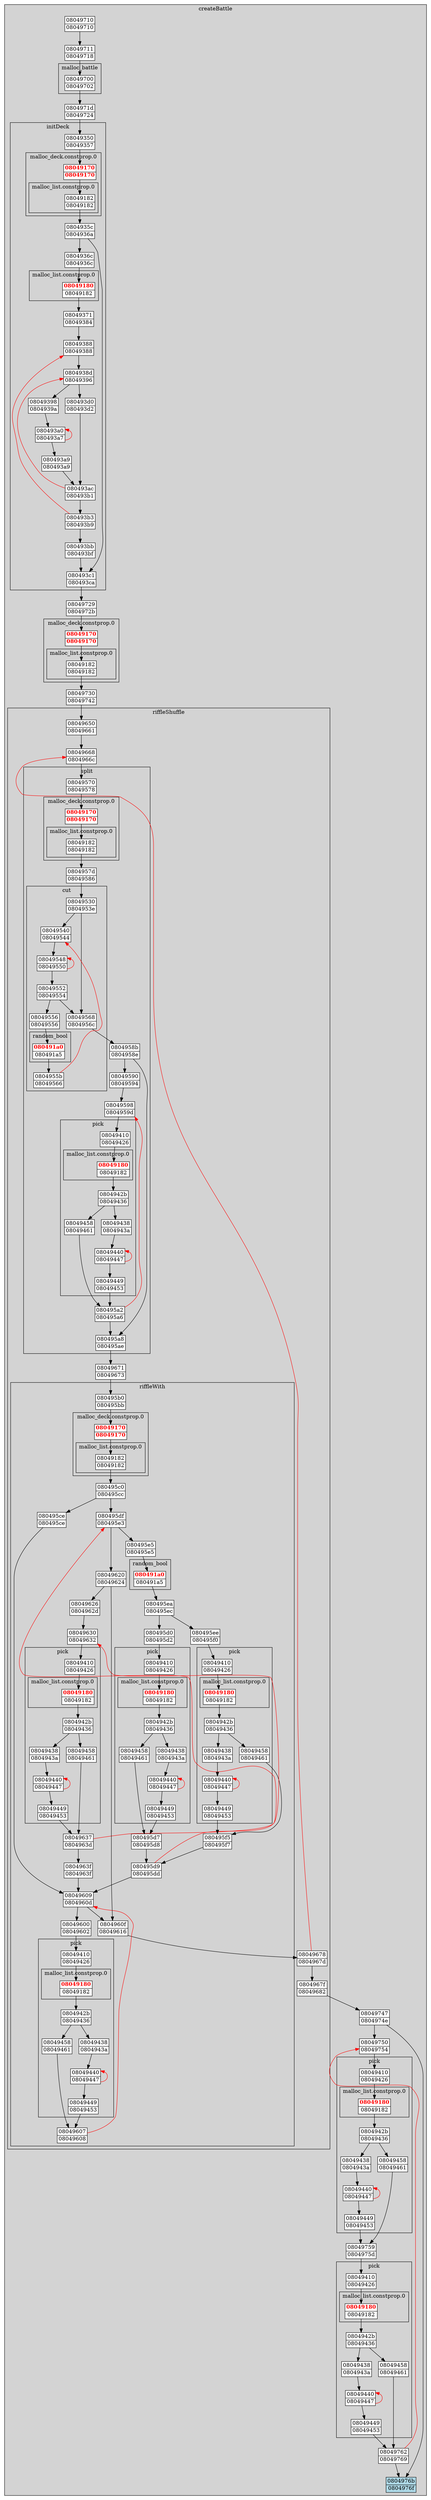 digraph G {
node[fillcolor=white style="filled,solid" shape=none margin=0];
"08049180_0804936c_08049724" -> "08049371_08049724";
"08049590_0804966c_08049742" -> "08049598_0804966c_08049742";
"08049438_0804959d_0804966c_08049742" -> "08049440_0804959d_0804966c_08049742";
"080493ac_08049724" -> "0804938d_08049724" [color=red constraint=false];
"080493ac_08049724" -> "080493b3_08049724";
"08049182_08049170_08049357_08049724" -> "0804935c_08049724";
"0804971d" -> "08049350_08049724";
"080493b3_08049724" -> "08049388_08049724" [color=red constraint=false];
"080493b3_08049724" -> "080493bb_08049724";
"08049449_080495d2_08049673_08049742" -> "080495d7_08049673_08049742";
"08049410_080495d2_08049673_08049742" -> "08049180_08049426_080495d2_08049673_08049742";
"080495ce_08049673_08049742" -> "08049609_08049673_08049742";
"08049410_08049602_08049673_08049742" -> "08049180_08049426_08049602_08049673_08049742";
"08049759" -> "08049410_0804975d";
"08049440_08049754" -> "08049440_08049754" [dir=back color=red];
"08049440_08049754" -> "08049449_08049754";
"080495d9_08049673_08049742" -> "080495df_08049673_08049742" [color=red constraint=false];
"080495d9_08049673_08049742" -> "08049609_08049673_08049742";
"08049180_08049426_0804959d_0804966c_08049742" -> "0804942b_0804959d_0804966c_08049742";
"0804942b_08049754" -> "08049438_08049754";
"0804942b_08049754" -> "08049458_08049754";
"08049458_0804975d" -> "08049762";
"08049180_08049426_0804975d" -> "0804942b_0804975d";
"08049440_0804959d_0804966c_08049742" -> "08049440_0804959d_0804966c_08049742" [dir=back color=red];
"08049440_0804959d_0804966c_08049742" -> "08049449_0804959d_0804966c_08049742";
"0804938d_08049724" -> "08049398_08049724";
"0804938d_08049724" -> "080493d0_08049724";
"08049458_080495f0_08049673_08049742" -> "080495f5_08049673_08049742";
"08049678_08049742" -> "08049668_08049742" [color=red constraint=false];
"08049678_08049742" -> "0804967f_08049742";
"08049750" -> "08049410_08049754";
"08049180_08049426_08049632_08049673_08049742" -> "0804942b_08049632_08049673_08049742";
"080491a0_080495e5_08049673_08049742" -> "080495ea_08049673_08049742";
"08049440_08049602_08049673_08049742" -> "08049440_08049602_08049673_08049742" [dir=back color=red];
"08049440_08049602_08049673_08049742" -> "08049449_08049602_08049673_08049742";
"08049609_08049673_08049742" -> "08049600_08049673_08049742";
"08049609_08049673_08049742" -> "0804960f_08049673_08049742";
"08049548_08049586_0804966c_08049742" -> "08049548_08049586_0804966c_08049742" [dir=back color=red];
"08049548_08049586_0804966c_08049742" -> "08049552_08049586_0804966c_08049742";
"080495a8_0804966c_08049742" -> "08049671_08049742";
"0804935c_08049724" -> "0804936c_08049724";
"0804935c_08049724" -> "080493c1_08049724";
"080495d0_08049673_08049742" -> "08049410_080495d2_08049673_08049742";
"08049570_0804966c_08049742" -> "08049170_08049578_0804966c_08049742";
"080493c1_08049724" -> "08049729";
"08049747" -> "08049750";
"08049747" -> "0804976b";
"08049552_08049586_0804966c_08049742" -> "08049556_08049586_0804966c_08049742";
"08049552_08049586_0804966c_08049742" -> "08049568_08049586_0804966c_08049742";
"08049449_08049632_08049673_08049742" -> "08049637_08049673_08049742";
"08049182_08049170_080495bb_08049673_08049742" -> "080495c0_08049673_08049742";
"08049440_080495d2_08049673_08049742" -> "08049440_080495d2_08049673_08049742" [dir=back color=red];
"08049440_080495d2_08049673_08049742" -> "08049449_080495d2_08049673_08049742";
"08049410_0804975d" -> "08049180_08049426_0804975d";
"08049626_08049673_08049742" -> "08049630_08049673_08049742";
"0804958b_0804966c_08049742" -> "08049590_0804966c_08049742";
"0804958b_0804966c_08049742" -> "080495a8_0804966c_08049742";
"08049449_0804959d_0804966c_08049742" -> "080495a2_0804966c_08049742";
"08049530_08049586_0804966c_08049742" -> "08049540_08049586_0804966c_08049742";
"08049530_08049586_0804966c_08049742" -> "08049568_08049586_0804966c_08049742";
"08049449_080495f0_08049673_08049742" -> "080495f5_08049673_08049742";
"0804936c_08049724" -> "08049180_0804936c_08049724";
"08049350_08049724" -> "08049170_08049357_08049724";
"08049388_08049724" -> "0804938d_08049724";
"08049700_08049718" -> "0804971d";
"0804942b_08049632_08049673_08049742" -> "08049438_08049632_08049673_08049742";
"0804942b_08049632_08049673_08049742" -> "08049458_08049632_08049673_08049742";
"08049458_08049754" -> "08049759";
"08049730" -> "08049650_08049742";
"08049170_0804972b" -> "08049182_08049170_0804972b";
"080493a0_08049724" -> "080493a0_08049724" [dir=back color=red];
"080493a0_08049724" -> "080493a9_08049724";
"08049458_0804959d_0804966c_08049742" -> "080495a2_0804966c_08049742";
"080493bb_08049724" -> "080493c1_08049724";
"08049180_08049426_08049754" -> "0804942b_08049754";
"08049438_080495d2_08049673_08049742" -> "08049440_080495d2_08049673_08049742";
"08049438_0804975d" -> "08049440_0804975d";
"08049449_08049602_08049673_08049742" -> "08049607_08049673_08049742";
"08049438_080495f0_08049673_08049742" -> "08049440_080495f0_08049673_08049742";
"08049710" -> "08049711";
"08049182_08049170_0804972b" -> "08049730";
"08049620_08049673_08049742" -> "0804960f_08049673_08049742";
"08049620_08049673_08049742" -> "08049626_08049673_08049742";
"08049371_08049724" -> "08049388_08049724";
"0804942b_080495d2_08049673_08049742" -> "08049438_080495d2_08049673_08049742";
"0804942b_080495d2_08049673_08049742" -> "08049458_080495d2_08049673_08049742";
"08049598_0804966c_08049742" -> "08049410_0804959d_0804966c_08049742";
"080495f5_08049673_08049742" -> "080495d9_08049673_08049742";
"08049671_08049742" -> "080495b0_08049673_08049742";
"08049440_08049632_08049673_08049742" -> "08049440_08049632_08049673_08049742" [dir=back color=red];
"08049440_08049632_08049673_08049742" -> "08049449_08049632_08049673_08049742";
"08049668_08049742" -> "08049570_0804966c_08049742";
"08049600_08049673_08049742" -> "08049410_08049602_08049673_08049742";
"0804957d_0804966c_08049742" -> "08049530_08049586_0804966c_08049742";
"08049568_08049586_0804966c_08049742" -> "0804958b_0804966c_08049742";
"08049170_080495bb_08049673_08049742" -> "08049182_08049170_080495bb_08049673_08049742";
"0804955b_08049586_0804966c_08049742" -> "08049540_08049586_0804966c_08049742" [color=red constraint=false];
"08049630_08049673_08049742" -> "08049410_08049632_08049673_08049742";
"08049410_08049754" -> "08049180_08049426_08049754";
"08049438_08049602_08049673_08049742" -> "08049440_08049602_08049673_08049742";
"08049650_08049742" -> "08049668_08049742";
"08049410_08049632_08049673_08049742" -> "08049180_08049426_08049632_08049673_08049742";
"080493d0_08049724" -> "080493ac_08049724";
"08049762" -> "08049750" [color=red constraint=false];
"08049762" -> "0804976b";
"08049607_08049673_08049742" -> "08049609_08049673_08049742" [color=red constraint=false];
"0804963f_08049673_08049742" -> "08049609_08049673_08049742";
"08049458_080495d2_08049673_08049742" -> "080495d7_08049673_08049742";
"0804967f_08049742" -> "08049747";
"080495c0_08049673_08049742" -> "080495ce_08049673_08049742";
"080495c0_08049673_08049742" -> "080495df_08049673_08049742";
"08049170_08049578_0804966c_08049742" -> "08049182_08049170_08049578_0804966c_08049742";
"08049711" -> "08049700_08049718";
"080495df_08049673_08049742" -> "080495e5_08049673_08049742";
"080495df_08049673_08049742" -> "08049620_08049673_08049742";
"0804942b_0804975d" -> "08049438_0804975d";
"0804942b_0804975d" -> "08049458_0804975d";
"08049458_08049602_08049673_08049742" -> "08049607_08049673_08049742";
"08049398_08049724" -> "080493a0_08049724";
"08049180_08049426_080495d2_08049673_08049742" -> "0804942b_080495d2_08049673_08049742";
"08049449_0804975d" -> "08049762";
"080495b0_08049673_08049742" -> "08049170_080495bb_08049673_08049742";
"08049410_0804959d_0804966c_08049742" -> "08049180_08049426_0804959d_0804966c_08049742";
"08049440_080495f0_08049673_08049742" -> "08049440_080495f0_08049673_08049742" [dir=back color=red];
"08049440_080495f0_08049673_08049742" -> "08049449_080495f0_08049673_08049742";
"080495ee_08049673_08049742" -> "08049410_080495f0_08049673_08049742";
"08049729" -> "08049170_0804972b";
"08049170_08049357_08049724" -> "08049182_08049170_08049357_08049724";
"080495a2_0804966c_08049742" -> "08049598_0804966c_08049742" [color=red constraint=false];
"080495a2_0804966c_08049742" -> "080495a8_0804966c_08049742";
"08049182_08049170_08049578_0804966c_08049742" -> "0804957d_0804966c_08049742";
"08049637_08049673_08049742" -> "08049630_08049673_08049742" [color=red constraint=false];
"08049637_08049673_08049742" -> "0804963f_08049673_08049742";
"080495d7_08049673_08049742" -> "080495d9_08049673_08049742";
"08049540_08049586_0804966c_08049742" -> "08049548_08049586_0804966c_08049742";
"0804942b_0804959d_0804966c_08049742" -> "08049438_0804959d_0804966c_08049742";
"0804942b_0804959d_0804966c_08049742" -> "08049458_0804959d_0804966c_08049742";
"08049410_080495f0_08049673_08049742" -> "08049180_08049426_080495f0_08049673_08049742";
"08049180_08049426_080495f0_08049673_08049742" -> "0804942b_080495f0_08049673_08049742";
"080495e5_08049673_08049742" -> "080491a0_080495e5_08049673_08049742";
"08049438_08049632_08049673_08049742" -> "08049440_08049632_08049673_08049742";
"0804960f_08049673_08049742" -> "08049678_08049742";
"08049449_08049754" -> "08049759";
"080491a0_08049556_08049586_0804966c_08049742" -> "0804955b_08049586_0804966c_08049742";
"08049438_08049754" -> "08049440_08049754";
"08049458_08049632_08049673_08049742" -> "08049637_08049673_08049742";
"0804942b_08049602_08049673_08049742" -> "08049438_08049602_08049673_08049742";
"0804942b_08049602_08049673_08049742" -> "08049458_08049602_08049673_08049742";
"08049180_08049426_08049602_08049673_08049742" -> "0804942b_08049602_08049673_08049742";
"08049440_0804975d" -> "08049440_0804975d" [dir=back color=red];
"08049440_0804975d" -> "08049449_0804975d";
"080493a9_08049724" -> "080493ac_08049724";
"080495ea_08049673_08049742" -> "080495d0_08049673_08049742";
"080495ea_08049673_08049742" -> "080495ee_08049673_08049742";
"0804942b_080495f0_08049673_08049742" -> "08049438_080495f0_08049673_08049742";
"0804942b_080495f0_08049673_08049742" -> "08049458_080495f0_08049673_08049742";
"08049556_08049586_0804966c_08049742" -> "080491a0_08049556_08049586_0804966c_08049742";
subgraph "cluster_createBattle" {
  style="filled,solid";
  color=black;
  fillcolor=lightgrey;
  label="createBattle";"0804976b" [label=<<TABLE BORDER="1" CELLBORDER="0" CELLSPACING="0"><TR><TD>0804976b</TD></TR><HR/><TR><TD>0804976f</TD></TR></TABLE>> fillcolor=lightblue];
  "08049762" [label=<<TABLE BORDER="1" CELLBORDER="0" CELLSPACING="0"><TR><TD>08049762</TD></TR><HR/><TR><TD>08049769</TD></TR></TABLE>>];
  "08049759" [label=<<TABLE BORDER="1" CELLBORDER="0" CELLSPACING="0"><TR><TD>08049759</TD></TR><HR/><TR><TD>0804975d</TD></TR></TABLE>>];
  "08049750" [label=<<TABLE BORDER="1" CELLBORDER="0" CELLSPACING="0"><TR><TD>08049750</TD></TR><HR/><TR><TD>08049754</TD></TR></TABLE>>];
  "08049747" [label=<<TABLE BORDER="1" CELLBORDER="0" CELLSPACING="0"><TR><TD>08049747</TD></TR><HR/><TR><TD>0804974e</TD></TR></TABLE>>];
  "08049730" [label=<<TABLE BORDER="1" CELLBORDER="0" CELLSPACING="0"><TR><TD>08049730</TD></TR><HR/><TR><TD>08049742</TD></TR></TABLE>>];
  "08049729" [label=<<TABLE BORDER="1" CELLBORDER="0" CELLSPACING="0"><TR><TD>08049729</TD></TR><HR/><TR><TD>0804972b</TD></TR></TABLE>>];
  "0804971d" [label=<<TABLE BORDER="1" CELLBORDER="0" CELLSPACING="0"><TR><TD>0804971d</TD></TR><HR/><TR><TD>08049724</TD></TR></TABLE>>];
  "08049711" [label=<<TABLE BORDER="1" CELLBORDER="0" CELLSPACING="0"><TR><TD>08049711</TD></TR><HR/><TR><TD>08049718</TD></TR></TABLE>>];
  "08049710" [label=<<TABLE BORDER="1" CELLBORDER="0" CELLSPACING="0"><TR><TD>08049710</TD></TR><HR/><TR><TD>08049710</TD></TR></TABLE>>];
  subgraph "cluster_pick_0804975d" {
    style="filled,solid";
    color=black;
    fillcolor=lightgrey;
    label="pick";"08049458_0804975d" [label=<<TABLE BORDER="1" CELLBORDER="0" CELLSPACING="0"><TR><TD>08049458</TD></TR><HR/><TR><TD>08049461</TD></TR></TABLE>>];
    "08049449_0804975d" [label=<<TABLE BORDER="1" CELLBORDER="0" CELLSPACING="0"><TR><TD>08049449</TD></TR><HR/><TR><TD>08049453</TD></TR></TABLE>>];
    "08049440_0804975d" [label=<<TABLE BORDER="1" CELLBORDER="0" CELLSPACING="0"><TR><TD>08049440</TD></TR><HR/><TR><TD>08049447</TD></TR></TABLE>>];
    "08049438_0804975d" [label=<<TABLE BORDER="1" CELLBORDER="0" CELLSPACING="0"><TR><TD>08049438</TD></TR><HR/><TR><TD>0804943a</TD></TR></TABLE>>];
    "0804942b_0804975d" [label=<<TABLE BORDER="1" CELLBORDER="0" CELLSPACING="0"><TR><TD>0804942b</TD></TR><HR/><TR><TD>08049436</TD></TR></TABLE>>];
    "08049410_0804975d" [label=<<TABLE BORDER="1" CELLBORDER="0" CELLSPACING="0"><TR><TD>08049410</TD></TR><HR/><TR><TD>08049426</TD></TR></TABLE>>];
    subgraph "cluster_malloc_list.constprop.0_08049426_0804975d" {
      style="filled,solid";
      color=black;
      fillcolor=lightgrey;
      label="malloc_list.constprop.0";"08049180_08049426_0804975d" [label=<<TABLE BORDER="1" CELLBORDER="0" CELLSPACING="0"><TR><TD><FONT COLOR="red"><B>08049180</B></FONT></TD></TR><HR/><TR><TD>08049182</TD></TR></TABLE>>];
      }
}
subgraph "cluster_pick_08049754" {
            style="filled,solid";
            color=black;
            fillcolor=lightgrey;
            label="pick";"08049458_08049754" [label=<<TABLE BORDER="1" CELLBORDER="0" CELLSPACING="0"><TR><TD>08049458</TD></TR><HR/><TR><TD>08049461</TD></TR></TABLE>>];
            "08049449_08049754" [label=<<TABLE BORDER="1" CELLBORDER="0" CELLSPACING="0"><TR><TD>08049449</TD></TR><HR/><TR><TD>08049453</TD></TR></TABLE>>];
            "08049440_08049754" [label=<<TABLE BORDER="1" CELLBORDER="0" CELLSPACING="0"><TR><TD>08049440</TD></TR><HR/><TR><TD>08049447</TD></TR></TABLE>>];
            "08049438_08049754" [label=<<TABLE BORDER="1" CELLBORDER="0" CELLSPACING="0"><TR><TD>08049438</TD></TR><HR/><TR><TD>0804943a</TD></TR></TABLE>>];
            "0804942b_08049754" [label=<<TABLE BORDER="1" CELLBORDER="0" CELLSPACING="0"><TR><TD>0804942b</TD></TR><HR/><TR><TD>08049436</TD></TR></TABLE>>];
            "08049410_08049754" [label=<<TABLE BORDER="1" CELLBORDER="0" CELLSPACING="0"><TR><TD>08049410</TD></TR><HR/><TR><TD>08049426</TD></TR></TABLE>>];
            subgraph "cluster_malloc_list.constprop.0_08049426_08049754" {
              style="filled,solid";
              color=black;
              fillcolor=lightgrey;
              label="malloc_list.constprop.0";"08049180_08049426_08049754" [label=<<TABLE BORDER="1" CELLBORDER="0" CELLSPACING="0"><TR><TD><FONT COLOR="red"><B>08049180</B></FONT></TD></TR><HR/><TR><TD>08049182</TD></TR></TABLE>>];
              }
}
subgraph "cluster_riffleShuffle_08049742" {
                    style="filled,solid";
                    color=black;
                    fillcolor=lightgrey;
                    label="riffleShuffle";"0804967f_08049742" [label=<<TABLE BORDER="1" CELLBORDER="0" CELLSPACING="0"><TR><TD>0804967f</TD></TR><HR/><TR><TD>08049682</TD></TR></TABLE>>];
                    "08049678_08049742" [label=<<TABLE BORDER="1" CELLBORDER="0" CELLSPACING="0"><TR><TD>08049678</TD></TR><HR/><TR><TD>0804967d</TD></TR></TABLE>>];
                    "08049671_08049742" [label=<<TABLE BORDER="1" CELLBORDER="0" CELLSPACING="0"><TR><TD>08049671</TD></TR><HR/><TR><TD>08049673</TD></TR></TABLE>>];
                    "08049668_08049742" [label=<<TABLE BORDER="1" CELLBORDER="0" CELLSPACING="0"><TR><TD>08049668</TD></TR><HR/><TR><TD>0804966c</TD></TR></TABLE>>];
                    "08049650_08049742" [label=<<TABLE BORDER="1" CELLBORDER="0" CELLSPACING="0"><TR><TD>08049650</TD></TR><HR/><TR><TD>08049661</TD></TR></TABLE>>];
                    subgraph "cluster_riffleWith_08049673_08049742" {
                      style="filled,solid";
                      color=black;
                      fillcolor=lightgrey;
                      label="riffleWith";"0804963f_08049673_08049742" [label=<<TABLE BORDER="1" CELLBORDER="0" CELLSPACING="0"><TR><TD>0804963f</TD></TR><HR/><TR><TD>0804963f</TD></TR></TABLE>>];
                      "08049637_08049673_08049742" [label=<<TABLE BORDER="1" CELLBORDER="0" CELLSPACING="0"><TR><TD>08049637</TD></TR><HR/><TR><TD>0804963d</TD></TR></TABLE>>];
                      "08049630_08049673_08049742" [label=<<TABLE BORDER="1" CELLBORDER="0" CELLSPACING="0"><TR><TD>08049630</TD></TR><HR/><TR><TD>08049632</TD></TR></TABLE>>];
                      "08049626_08049673_08049742" [label=<<TABLE BORDER="1" CELLBORDER="0" CELLSPACING="0"><TR><TD>08049626</TD></TR><HR/><TR><TD>0804962d</TD></TR></TABLE>>];
                      "08049620_08049673_08049742" [label=<<TABLE BORDER="1" CELLBORDER="0" CELLSPACING="0"><TR><TD>08049620</TD></TR><HR/><TR><TD>08049624</TD></TR></TABLE>>];
                      "080495f5_08049673_08049742" [label=<<TABLE BORDER="1" CELLBORDER="0" CELLSPACING="0"><TR><TD>080495f5</TD></TR><HR/><TR><TD>080495f7</TD></TR></TABLE>>];
                      "080495ee_08049673_08049742" [label=<<TABLE BORDER="1" CELLBORDER="0" CELLSPACING="0"><TR><TD>080495ee</TD></TR><HR/><TR><TD>080495f0</TD></TR></TABLE>>];
                      "080495d9_08049673_08049742" [label=<<TABLE BORDER="1" CELLBORDER="0" CELLSPACING="0"><TR><TD>080495d9</TD></TR><HR/><TR><TD>080495dd</TD></TR></TABLE>>];
                      "080495d7_08049673_08049742" [label=<<TABLE BORDER="1" CELLBORDER="0" CELLSPACING="0"><TR><TD>080495d7</TD></TR><HR/><TR><TD>080495d8</TD></TR></TABLE>>];
                      "080495d0_08049673_08049742" [label=<<TABLE BORDER="1" CELLBORDER="0" CELLSPACING="0"><TR><TD>080495d0</TD></TR><HR/><TR><TD>080495d2</TD></TR></TABLE>>];
                      "080495ea_08049673_08049742" [label=<<TABLE BORDER="1" CELLBORDER="0" CELLSPACING="0"><TR><TD>080495ea</TD></TR><HR/><TR><TD>080495ec</TD></TR></TABLE>>];
                      "080495e5_08049673_08049742" [label=<<TABLE BORDER="1" CELLBORDER="0" CELLSPACING="0"><TR><TD>080495e5</TD></TR><HR/><TR><TD>080495e5</TD></TR></TABLE>>];
                      "080495df_08049673_08049742" [label=<<TABLE BORDER="1" CELLBORDER="0" CELLSPACING="0"><TR><TD>080495df</TD></TR><HR/><TR><TD>080495e3</TD></TR></TABLE>>];
                      "0804960f_08049673_08049742" [label=<<TABLE BORDER="1" CELLBORDER="0" CELLSPACING="0"><TR><TD>0804960f</TD></TR><HR/><TR><TD>08049616</TD></TR></TABLE>>];
                      "08049607_08049673_08049742" [label=<<TABLE BORDER="1" CELLBORDER="0" CELLSPACING="0"><TR><TD>08049607</TD></TR><HR/><TR><TD>08049608</TD></TR></TABLE>>];
                      "08049600_08049673_08049742" [label=<<TABLE BORDER="1" CELLBORDER="0" CELLSPACING="0"><TR><TD>08049600</TD></TR><HR/><TR><TD>08049602</TD></TR></TABLE>>];
                      "08049609_08049673_08049742" [label=<<TABLE BORDER="1" CELLBORDER="0" CELLSPACING="0"><TR><TD>08049609</TD></TR><HR/><TR><TD>0804960d</TD></TR></TABLE>>];
                      "080495ce_08049673_08049742" [label=<<TABLE BORDER="1" CELLBORDER="0" CELLSPACING="0"><TR><TD>080495ce</TD></TR><HR/><TR><TD>080495ce</TD></TR></TABLE>>];
                      "080495c0_08049673_08049742" [label=<<TABLE BORDER="1" CELLBORDER="0" CELLSPACING="0"><TR><TD>080495c0</TD></TR><HR/><TR><TD>080495cc</TD></TR></TABLE>>];
                      "080495b0_08049673_08049742" [label=<<TABLE BORDER="1" CELLBORDER="0" CELLSPACING="0"><TR><TD>080495b0</TD></TR><HR/><TR><TD>080495bb</TD></TR></TABLE>>];
                      subgraph "cluster_pick_08049632_08049673_08049742" {
                        style="filled,solid";
                        color=black;
                        fillcolor=lightgrey;
                        label="pick";"08049458_08049632_08049673_08049742" [label=<<TABLE BORDER="1" CELLBORDER="0" CELLSPACING="0"><TR><TD>08049458</TD></TR><HR/><TR><TD>08049461</TD></TR></TABLE>>];
                        "08049449_08049632_08049673_08049742" [label=<<TABLE BORDER="1" CELLBORDER="0" CELLSPACING="0"><TR><TD>08049449</TD></TR><HR/><TR><TD>08049453</TD></TR></TABLE>>];
                        "08049440_08049632_08049673_08049742" [label=<<TABLE BORDER="1" CELLBORDER="0" CELLSPACING="0"><TR><TD>08049440</TD></TR><HR/><TR><TD>08049447</TD></TR></TABLE>>];
                        "08049438_08049632_08049673_08049742" [label=<<TABLE BORDER="1" CELLBORDER="0" CELLSPACING="0"><TR><TD>08049438</TD></TR><HR/><TR><TD>0804943a</TD></TR></TABLE>>];
                        "0804942b_08049632_08049673_08049742" [label=<<TABLE BORDER="1" CELLBORDER="0" CELLSPACING="0"><TR><TD>0804942b</TD></TR><HR/><TR><TD>08049436</TD></TR></TABLE>>];
                        "08049410_08049632_08049673_08049742" [label=<<TABLE BORDER="1" CELLBORDER="0" CELLSPACING="0"><TR><TD>08049410</TD></TR><HR/><TR><TD>08049426</TD></TR></TABLE>>];
                        subgraph "cluster_malloc_list.constprop.0_08049426_08049632_08049673_08049742" {
                          style="filled,solid";
                          color=black;
                          fillcolor=lightgrey;
                          label="malloc_list.constprop.0";"08049180_08049426_08049632_08049673_08049742" [label=<<TABLE BORDER="1" CELLBORDER="0" CELLSPACING="0"><TR><TD><FONT COLOR="red"><B>08049180</B></FONT></TD></TR><HR/><TR><TD>08049182</TD></TR></TABLE>>];
                          }
}
subgraph "cluster_pick_080495f0_08049673_08049742" {
                                style="filled,solid";
                                color=black;
                                fillcolor=lightgrey;
                                label="pick";"08049458_080495f0_08049673_08049742" [label=<<TABLE BORDER="1" CELLBORDER="0" CELLSPACING="0"><TR><TD>08049458</TD></TR><HR/><TR><TD>08049461</TD></TR></TABLE>>];
                                "08049449_080495f0_08049673_08049742" [label=<<TABLE BORDER="1" CELLBORDER="0" CELLSPACING="0"><TR><TD>08049449</TD></TR><HR/><TR><TD>08049453</TD></TR></TABLE>>];
                                "08049440_080495f0_08049673_08049742" [label=<<TABLE BORDER="1" CELLBORDER="0" CELLSPACING="0"><TR><TD>08049440</TD></TR><HR/><TR><TD>08049447</TD></TR></TABLE>>];
                                "08049438_080495f0_08049673_08049742" [label=<<TABLE BORDER="1" CELLBORDER="0" CELLSPACING="0"><TR><TD>08049438</TD></TR><HR/><TR><TD>0804943a</TD></TR></TABLE>>];
                                "0804942b_080495f0_08049673_08049742" [label=<<TABLE BORDER="1" CELLBORDER="0" CELLSPACING="0"><TR><TD>0804942b</TD></TR><HR/><TR><TD>08049436</TD></TR></TABLE>>];
                                "08049410_080495f0_08049673_08049742" [label=<<TABLE BORDER="1" CELLBORDER="0" CELLSPACING="0"><TR><TD>08049410</TD></TR><HR/><TR><TD>08049426</TD></TR></TABLE>>];
                                subgraph "cluster_malloc_list.constprop.0_08049426_080495f0_08049673_08049742" {
                                  style="filled,solid";
                                  color=black;
                                  fillcolor=lightgrey;
                                  label="malloc_list.constprop.0";"08049180_08049426_080495f0_08049673_08049742" [label=<<TABLE BORDER="1" CELLBORDER="0" CELLSPACING="0"><TR><TD><FONT COLOR="red"><B>08049180</B></FONT></TD></TR><HR/><TR><TD>08049182</TD></TR></TABLE>>];
                                  }
}
subgraph "cluster_pick_080495d2_08049673_08049742" {
                                        style="filled,solid";
                                        color=black;
                                        fillcolor=lightgrey;
                                        label="pick";"08049458_080495d2_08049673_08049742" [label=<<TABLE BORDER="1" CELLBORDER="0" CELLSPACING="0"><TR><TD>08049458</TD></TR><HR/><TR><TD>08049461</TD></TR></TABLE>>];
                                        "08049449_080495d2_08049673_08049742" [label=<<TABLE BORDER="1" CELLBORDER="0" CELLSPACING="0"><TR><TD>08049449</TD></TR><HR/><TR><TD>08049453</TD></TR></TABLE>>];
                                        "08049440_080495d2_08049673_08049742" [label=<<TABLE BORDER="1" CELLBORDER="0" CELLSPACING="0"><TR><TD>08049440</TD></TR><HR/><TR><TD>08049447</TD></TR></TABLE>>];
                                        "08049438_080495d2_08049673_08049742" [label=<<TABLE BORDER="1" CELLBORDER="0" CELLSPACING="0"><TR><TD>08049438</TD></TR><HR/><TR><TD>0804943a</TD></TR></TABLE>>];
                                        "0804942b_080495d2_08049673_08049742" [label=<<TABLE BORDER="1" CELLBORDER="0" CELLSPACING="0"><TR><TD>0804942b</TD></TR><HR/><TR><TD>08049436</TD></TR></TABLE>>];
                                        "08049410_080495d2_08049673_08049742" [label=<<TABLE BORDER="1" CELLBORDER="0" CELLSPACING="0"><TR><TD>08049410</TD></TR><HR/><TR><TD>08049426</TD></TR></TABLE>>];
                                        subgraph "cluster_malloc_list.constprop.0_08049426_080495d2_08049673_08049742" {
                                          style="filled,solid";
                                          color=black;
                                          fillcolor=lightgrey;
                                          label="malloc_list.constprop.0";"08049180_08049426_080495d2_08049673_08049742" [label=<<TABLE BORDER="1" CELLBORDER="0" CELLSPACING="0"><TR><TD><FONT COLOR="red"><B>08049180</B></FONT></TD></TR><HR/><TR><TD>08049182</TD></TR></TABLE>>];
                                          }
}
subgraph "cluster_random_bool_080495e5_08049673_08049742" {
                                                style="filled,solid";
                                                color=black;
                                                fillcolor=lightgrey;
                                                label="random_bool";"080491a0_080495e5_08049673_08049742" [label=<<TABLE BORDER="1" CELLBORDER="0" CELLSPACING="0"><TR><TD><FONT COLOR="red"><B>080491a0</B></FONT></TD></TR><HR/><TR><TD>080491a5</TD></TR></TABLE>>];
                                                }
subgraph "cluster_pick_08049602_08049673_08049742" {
                                                    style="filled,solid";
                                                    color=black;
                                                    fillcolor=lightgrey;
                                                    label="pick";"08049458_08049602_08049673_08049742" [label=<<TABLE BORDER="1" CELLBORDER="0" CELLSPACING="0"><TR><TD>08049458</TD></TR><HR/><TR><TD>08049461</TD></TR></TABLE>>];
                                                    "08049449_08049602_08049673_08049742" [label=<<TABLE BORDER="1" CELLBORDER="0" CELLSPACING="0"><TR><TD>08049449</TD></TR><HR/><TR><TD>08049453</TD></TR></TABLE>>];
                                                    "08049440_08049602_08049673_08049742" [label=<<TABLE BORDER="1" CELLBORDER="0" CELLSPACING="0"><TR><TD>08049440</TD></TR><HR/><TR><TD>08049447</TD></TR></TABLE>>];
                                                    "08049438_08049602_08049673_08049742" [label=<<TABLE BORDER="1" CELLBORDER="0" CELLSPACING="0"><TR><TD>08049438</TD></TR><HR/><TR><TD>0804943a</TD></TR></TABLE>>];
                                                    "0804942b_08049602_08049673_08049742" [label=<<TABLE BORDER="1" CELLBORDER="0" CELLSPACING="0"><TR><TD>0804942b</TD></TR><HR/><TR><TD>08049436</TD></TR></TABLE>>];
                                                    "08049410_08049602_08049673_08049742" [label=<<TABLE BORDER="1" CELLBORDER="0" CELLSPACING="0"><TR><TD>08049410</TD></TR><HR/><TR><TD>08049426</TD></TR></TABLE>>];
                                                    subgraph "cluster_malloc_list.constprop.0_08049426_08049602_08049673_08049742" {
                                                      style="filled,solid";
                                                      color=black;
                                                      fillcolor=lightgrey;
                                                      label="malloc_list.constprop.0";"08049180_08049426_08049602_08049673_08049742" [label=<<TABLE BORDER="1" CELLBORDER="0" CELLSPACING="0"><TR><TD><FONT COLOR="red"><B>08049180</B></FONT></TD></TR><HR/><TR><TD>08049182</TD></TR></TABLE>>];
                                                      }
}
subgraph "cluster_malloc_deck.constprop.0_080495bb_08049673_08049742" {
                                                            style="filled,solid";
                                                            color=black;
                                                            fillcolor=lightgrey;
                                                            label="malloc_deck.constprop.0";"08049170_080495bb_08049673_08049742" [label=<<TABLE BORDER="1" CELLBORDER="0" CELLSPACING="0"><TR><TD><FONT COLOR="red"><B>08049170</B></FONT></TD></TR><HR/><TR><TD><FONT COLOR="red"><B>08049170</B></FONT></TD></TR></TABLE>>];
                                                            subgraph "cluster_malloc_list.constprop.0_08049170_080495bb_08049673_08049742" {
                                                              style="filled,solid";
                                                              color=black;
                                                              fillcolor=lightgrey;
                                                              label="malloc_list.constprop.0";"08049182_08049170_080495bb_08049673_08049742" [label=<<TABLE BORDER="1" CELLBORDER="0" CELLSPACING="0"><TR><TD>08049182</TD></TR><HR/><TR><TD>08049182</TD></TR></TABLE>>];
                                                              }
}
}
subgraph "cluster_split_0804966c_08049742" {
                                                                    style="filled,solid";
                                                                    color=black;
                                                                    fillcolor=lightgrey;
                                                                    label="split";"080495a8_0804966c_08049742" [label=<<TABLE BORDER="1" CELLBORDER="0" CELLSPACING="0"><TR><TD>080495a8</TD></TR><HR/><TR><TD>080495ae</TD></TR></TABLE>>];
                                                                    "080495a2_0804966c_08049742" [label=<<TABLE BORDER="1" CELLBORDER="0" CELLSPACING="0"><TR><TD>080495a2</TD></TR><HR/><TR><TD>080495a6</TD></TR></TABLE>>];
                                                                    "08049598_0804966c_08049742" [label=<<TABLE BORDER="1" CELLBORDER="0" CELLSPACING="0"><TR><TD>08049598</TD></TR><HR/><TR><TD>0804959d</TD></TR></TABLE>>];
                                                                    "08049590_0804966c_08049742" [label=<<TABLE BORDER="1" CELLBORDER="0" CELLSPACING="0"><TR><TD>08049590</TD></TR><HR/><TR><TD>08049594</TD></TR></TABLE>>];
                                                                    "0804958b_0804966c_08049742" [label=<<TABLE BORDER="1" CELLBORDER="0" CELLSPACING="0"><TR><TD>0804958b</TD></TR><HR/><TR><TD>0804958e</TD></TR></TABLE>>];
                                                                    "0804957d_0804966c_08049742" [label=<<TABLE BORDER="1" CELLBORDER="0" CELLSPACING="0"><TR><TD>0804957d</TD></TR><HR/><TR><TD>08049586</TD></TR></TABLE>>];
                                                                    "08049570_0804966c_08049742" [label=<<TABLE BORDER="1" CELLBORDER="0" CELLSPACING="0"><TR><TD>08049570</TD></TR><HR/><TR><TD>08049578</TD></TR></TABLE>>];
                                                                    subgraph "cluster_pick_0804959d_0804966c_08049742" {
                                                                    style="filled,solid";
                                                                    color=black;
                                                                    fillcolor=lightgrey;
                                                                    label="pick";"08049458_0804959d_0804966c_08049742" [label=<<TABLE BORDER="1" CELLBORDER="0" CELLSPACING="0"><TR><TD>08049458</TD></TR><HR/><TR><TD>08049461</TD></TR></TABLE>>];
                                                                    "08049449_0804959d_0804966c_08049742" [label=<<TABLE BORDER="1" CELLBORDER="0" CELLSPACING="0"><TR><TD>08049449</TD></TR><HR/><TR><TD>08049453</TD></TR></TABLE>>];
                                                                    "08049440_0804959d_0804966c_08049742" [label=<<TABLE BORDER="1" CELLBORDER="0" CELLSPACING="0"><TR><TD>08049440</TD></TR><HR/><TR><TD>08049447</TD></TR></TABLE>>];
                                                                    "08049438_0804959d_0804966c_08049742" [label=<<TABLE BORDER="1" CELLBORDER="0" CELLSPACING="0"><TR><TD>08049438</TD></TR><HR/><TR><TD>0804943a</TD></TR></TABLE>>];
                                                                    "0804942b_0804959d_0804966c_08049742" [label=<<TABLE BORDER="1" CELLBORDER="0" CELLSPACING="0"><TR><TD>0804942b</TD></TR><HR/><TR><TD>08049436</TD></TR></TABLE>>];
                                                                    "08049410_0804959d_0804966c_08049742" [label=<<TABLE BORDER="1" CELLBORDER="0" CELLSPACING="0"><TR><TD>08049410</TD></TR><HR/><TR><TD>08049426</TD></TR></TABLE>>];
                                                                    subgraph "cluster_malloc_list.constprop.0_08049426_0804959d_0804966c_08049742" {
                                                                    style="filled,solid";
                                                                    color=black;
                                                                    fillcolor=lightgrey;
                                                                    label="malloc_list.constprop.0";"08049180_08049426_0804959d_0804966c_08049742" [label=<<TABLE BORDER="1" CELLBORDER="0" CELLSPACING="0"><TR><TD><FONT COLOR="red"><B>08049180</B></FONT></TD></TR><HR/><TR><TD>08049182</TD></TR></TABLE>>];
                                                                    }
}

                                                                    subgraph "cluster_cut_08049586_0804966c_08049742" {
                                                                    style="filled,solid";
                                                                    color=black;
                                                                    fillcolor=lightgrey;
                                                                    label="cut";"08049568_08049586_0804966c_08049742" [label=<<TABLE BORDER="1" CELLBORDER="0" CELLSPACING="0"><TR><TD>08049568</TD></TR><HR/><TR><TD>0804956c</TD></TR></TABLE>>];
                                                                    "0804955b_08049586_0804966c_08049742" [label=<<TABLE BORDER="1" CELLBORDER="0" CELLSPACING="0"><TR><TD>0804955b</TD></TR><HR/><TR><TD>08049566</TD></TR></TABLE>>];
                                                                    "08049556_08049586_0804966c_08049742" [label=<<TABLE BORDER="1" CELLBORDER="0" CELLSPACING="0"><TR><TD>08049556</TD></TR><HR/><TR><TD>08049556</TD></TR></TABLE>>];
                                                                    "08049552_08049586_0804966c_08049742" [label=<<TABLE BORDER="1" CELLBORDER="0" CELLSPACING="0"><TR><TD>08049552</TD></TR><HR/><TR><TD>08049554</TD></TR></TABLE>>];
                                                                    "08049548_08049586_0804966c_08049742" [label=<<TABLE BORDER="1" CELLBORDER="0" CELLSPACING="0"><TR><TD>08049548</TD></TR><HR/><TR><TD>08049550</TD></TR></TABLE>>];
                                                                    "08049540_08049586_0804966c_08049742" [label=<<TABLE BORDER="1" CELLBORDER="0" CELLSPACING="0"><TR><TD>08049540</TD></TR><HR/><TR><TD>08049544</TD></TR></TABLE>>];
                                                                    "08049530_08049586_0804966c_08049742" [label=<<TABLE BORDER="1" CELLBORDER="0" CELLSPACING="0"><TR><TD>08049530</TD></TR><HR/><TR><TD>0804953e</TD></TR></TABLE>>];
                                                                    subgraph "cluster_random_bool_08049556_08049586_0804966c_08049742" {
                                                                    style="filled,solid";
                                                                    color=black;
                                                                    fillcolor=lightgrey;
                                                                    label="random_bool";"080491a0_08049556_08049586_0804966c_08049742" [label=<<TABLE BORDER="1" CELLBORDER="0" CELLSPACING="0"><TR><TD><FONT COLOR="red"><B>080491a0</B></FONT></TD></TR><HR/><TR><TD>080491a5</TD></TR></TABLE>>];
                                                                    }
}

                                                                    subgraph "cluster_malloc_deck.constprop.0_08049578_0804966c_08049742" {
                                                                    style="filled,solid";
                                                                    color=black;
                                                                    fillcolor=lightgrey;
                                                                    label="malloc_deck.constprop.0";"08049170_08049578_0804966c_08049742" [label=<<TABLE BORDER="1" CELLBORDER="0" CELLSPACING="0"><TR><TD><FONT COLOR="red"><B>08049170</B></FONT></TD></TR><HR/><TR><TD><FONT COLOR="red"><B>08049170</B></FONT></TD></TR></TABLE>>];
                                                                    subgraph "cluster_malloc_list.constprop.0_08049170_08049578_0804966c_08049742" {
                                                                    style="filled,solid";
                                                                    color=black;
                                                                    fillcolor=lightgrey;
                                                                    label="malloc_list.constprop.0";"08049182_08049170_08049578_0804966c_08049742" [label=<<TABLE BORDER="1" CELLBORDER="0" CELLSPACING="0"><TR><TD>08049182</TD></TR><HR/><TR><TD>08049182</TD></TR></TABLE>>];
                                                                    }
}
}
}

  subgraph "cluster_malloc_deck.constprop.0_0804972b" {
    style="filled,solid";
    color=black;
    fillcolor=lightgrey;
    label="malloc_deck.constprop.0";"08049170_0804972b" [label=<<TABLE BORDER="1" CELLBORDER="0" CELLSPACING="0"><TR><TD><FONT COLOR="red"><B>08049170</B></FONT></TD></TR><HR/><TR><TD><FONT COLOR="red"><B>08049170</B></FONT></TD></TR></TABLE>>];
    subgraph "cluster_malloc_list.constprop.0_08049170_0804972b" {
      style="filled,solid";
      color=black;
      fillcolor=lightgrey;
      label="malloc_list.constprop.0";"08049182_08049170_0804972b" [label=<<TABLE BORDER="1" CELLBORDER="0" CELLSPACING="0"><TR><TD>08049182</TD></TR><HR/><TR><TD>08049182</TD></TR></TABLE>>];
      }
}
subgraph "cluster_initDeck_08049724" {
            style="filled,solid";
            color=black;
            fillcolor=lightgrey;
            label="initDeck";"080493d0_08049724" [label=<<TABLE BORDER="1" CELLBORDER="0" CELLSPACING="0"><TR><TD>080493d0</TD></TR><HR/><TR><TD>080493d2</TD></TR></TABLE>>];
            "080493c1_08049724" [label=<<TABLE BORDER="1" CELLBORDER="0" CELLSPACING="0"><TR><TD>080493c1</TD></TR><HR/><TR><TD>080493ca</TD></TR></TABLE>>];
            "080493bb_08049724" [label=<<TABLE BORDER="1" CELLBORDER="0" CELLSPACING="0"><TR><TD>080493bb</TD></TR><HR/><TR><TD>080493bf</TD></TR></TABLE>>];
            "080493b3_08049724" [label=<<TABLE BORDER="1" CELLBORDER="0" CELLSPACING="0"><TR><TD>080493b3</TD></TR><HR/><TR><TD>080493b9</TD></TR></TABLE>>];
            "080493ac_08049724" [label=<<TABLE BORDER="1" CELLBORDER="0" CELLSPACING="0"><TR><TD>080493ac</TD></TR><HR/><TR><TD>080493b1</TD></TR></TABLE>>];
            "080493a9_08049724" [label=<<TABLE BORDER="1" CELLBORDER="0" CELLSPACING="0"><TR><TD>080493a9</TD></TR><HR/><TR><TD>080493a9</TD></TR></TABLE>>];
            "080493a0_08049724" [label=<<TABLE BORDER="1" CELLBORDER="0" CELLSPACING="0"><TR><TD>080493a0</TD></TR><HR/><TR><TD>080493a7</TD></TR></TABLE>>];
            "08049398_08049724" [label=<<TABLE BORDER="1" CELLBORDER="0" CELLSPACING="0"><TR><TD>08049398</TD></TR><HR/><TR><TD>0804939a</TD></TR></TABLE>>];
            "0804938d_08049724" [label=<<TABLE BORDER="1" CELLBORDER="0" CELLSPACING="0"><TR><TD>0804938d</TD></TR><HR/><TR><TD>08049396</TD></TR></TABLE>>];
            "08049388_08049724" [label=<<TABLE BORDER="1" CELLBORDER="0" CELLSPACING="0"><TR><TD>08049388</TD></TR><HR/><TR><TD>08049388</TD></TR></TABLE>>];
            "08049371_08049724" [label=<<TABLE BORDER="1" CELLBORDER="0" CELLSPACING="0"><TR><TD>08049371</TD></TR><HR/><TR><TD>08049384</TD></TR></TABLE>>];
            "0804936c_08049724" [label=<<TABLE BORDER="1" CELLBORDER="0" CELLSPACING="0"><TR><TD>0804936c</TD></TR><HR/><TR><TD>0804936c</TD></TR></TABLE>>];
            "0804935c_08049724" [label=<<TABLE BORDER="1" CELLBORDER="0" CELLSPACING="0"><TR><TD>0804935c</TD></TR><HR/><TR><TD>0804936a</TD></TR></TABLE>>];
            "08049350_08049724" [label=<<TABLE BORDER="1" CELLBORDER="0" CELLSPACING="0"><TR><TD>08049350</TD></TR><HR/><TR><TD>08049357</TD></TR></TABLE>>];
            subgraph "cluster_malloc_list.constprop.0_0804936c_08049724" {
              style="filled,solid";
              color=black;
              fillcolor=lightgrey;
              label="malloc_list.constprop.0";"08049180_0804936c_08049724" [label=<<TABLE BORDER="1" CELLBORDER="0" CELLSPACING="0"><TR><TD><FONT COLOR="red"><B>08049180</B></FONT></TD></TR><HR/><TR><TD>08049182</TD></TR></TABLE>>];
              }
subgraph "cluster_malloc_deck.constprop.0_08049357_08049724" {
                  style="filled,solid";
                  color=black;
                  fillcolor=lightgrey;
                  label="malloc_deck.constprop.0";"08049170_08049357_08049724" [label=<<TABLE BORDER="1" CELLBORDER="0" CELLSPACING="0"><TR><TD><FONT COLOR="red"><B>08049170</B></FONT></TD></TR><HR/><TR><TD><FONT COLOR="red"><B>08049170</B></FONT></TD></TR></TABLE>>];
                  subgraph "cluster_malloc_list.constprop.0_08049170_08049357_08049724" {
                    style="filled,solid";
                    color=black;
                    fillcolor=lightgrey;
                    label="malloc_list.constprop.0";"08049182_08049170_08049357_08049724" [label=<<TABLE BORDER="1" CELLBORDER="0" CELLSPACING="0"><TR><TD>08049182</TD></TR><HR/><TR><TD>08049182</TD></TR></TABLE>>];
                    }
}
}
subgraph "cluster_malloc_battle_08049718" {
                            style="filled,solid";
                            color=black;
                            fillcolor=lightgrey;
                            label="malloc_battle";"08049700_08049718" [label=<<TABLE BORDER="1" CELLBORDER="0" CELLSPACING="0"><TR><TD>08049700</TD></TR><HR/><TR><TD>08049702</TD></TR></TABLE>>];
                            }
}

}